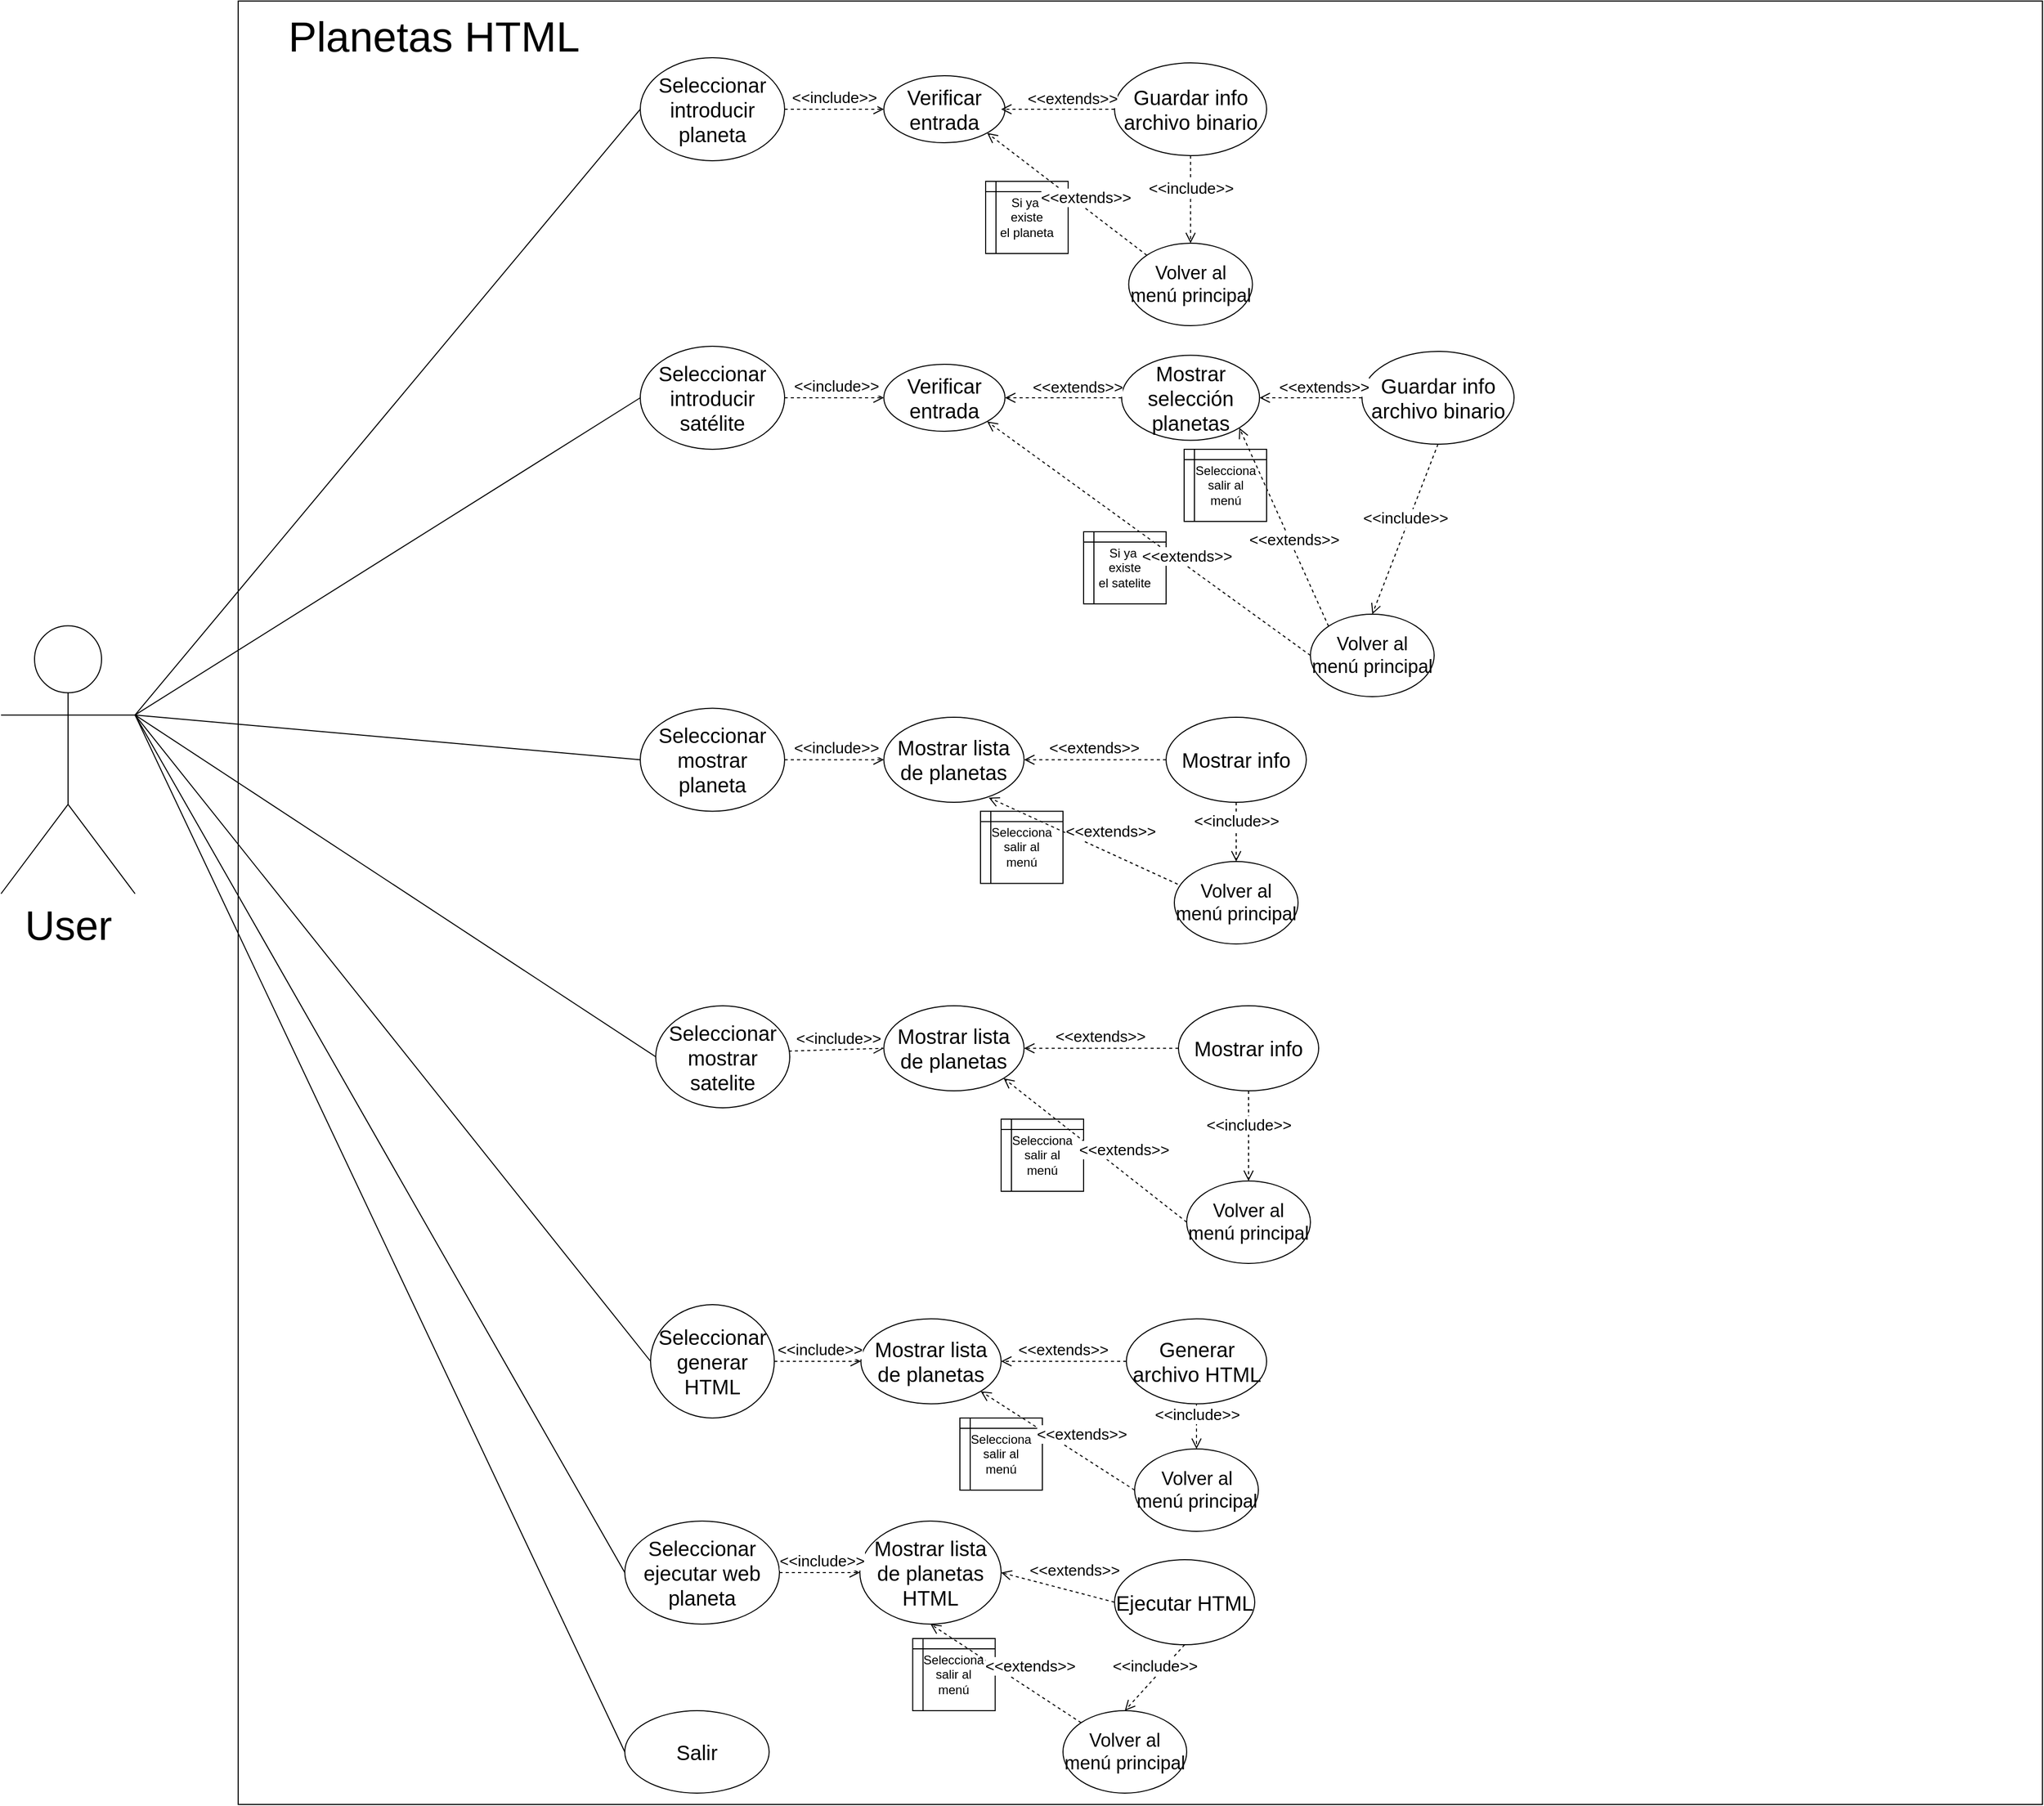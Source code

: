 <mxfile version="14.5.1" type="device"><diagram id="_r56Nfw8E0kzuanESfI_" name="Página-1"><mxGraphModel dx="4382" dy="2055" grid="1" gridSize="10" guides="1" tooltips="1" connect="1" arrows="1" fold="1" page="1" pageScale="1" pageWidth="827" pageHeight="1169" math="0" shadow="0"><root><mxCell id="0"/><mxCell id="1" parent="0"/><mxCell id="znI0yje59Tt9vk0t_crc-1" value="&lt;font style=&quot;font-size: 40px&quot;&gt;User&lt;/font&gt;" style="shape=umlActor;verticalLabelPosition=bottom;verticalAlign=top;html=1;outlineConnect=0;" vertex="1" parent="1"><mxGeometry x="-420" y="701.25" width="130" height="260" as="geometry"/></mxCell><mxCell id="znI0yje59Tt9vk0t_crc-2" value="" style="whiteSpace=wrap;html=1;aspect=fixed;" vertex="1" parent="1"><mxGeometry x="-190" y="95" width="1750" height="1750" as="geometry"/></mxCell><mxCell id="znI0yje59Tt9vk0t_crc-3" value="&lt;font style=&quot;font-size: 41px&quot;&gt;Planetas HTML&lt;/font&gt;" style="text;html=1;strokeColor=none;fillColor=none;align=center;verticalAlign=middle;whiteSpace=wrap;rounded=0;" vertex="1" parent="1"><mxGeometry x="-150" y="120" width="300" height="20" as="geometry"/></mxCell><mxCell id="znI0yje59Tt9vk0t_crc-4" value="&lt;font style=&quot;font-size: 20px&quot;&gt;Seleccionar introducir planeta&lt;/font&gt;" style="ellipse;whiteSpace=wrap;html=1;" vertex="1" parent="1"><mxGeometry x="200" y="150" width="140" height="100" as="geometry"/></mxCell><mxCell id="znI0yje59Tt9vk0t_crc-5" value="&lt;font style=&quot;font-size: 20px&quot;&gt;Seleccionar introducir satélite&lt;/font&gt;" style="ellipse;whiteSpace=wrap;html=1;" vertex="1" parent="1"><mxGeometry x="200" y="430" width="140" height="100" as="geometry"/></mxCell><mxCell id="znI0yje59Tt9vk0t_crc-6" value="&lt;font style=&quot;font-size: 20px&quot;&gt;Seleccionar mostrar planeta&lt;/font&gt;" style="ellipse;whiteSpace=wrap;html=1;" vertex="1" parent="1"><mxGeometry x="200" y="781.25" width="140" height="100" as="geometry"/></mxCell><mxCell id="znI0yje59Tt9vk0t_crc-7" value="&lt;font style=&quot;font-size: 20px&quot;&gt;Seleccionar mostrar satelite&lt;/font&gt;" style="ellipse;whiteSpace=wrap;html=1;" vertex="1" parent="1"><mxGeometry x="215" y="1070" width="130" height="99" as="geometry"/></mxCell><mxCell id="znI0yje59Tt9vk0t_crc-8" value="&lt;font style=&quot;font-size: 20px&quot;&gt;Seleccionar generar HTML&lt;/font&gt;" style="ellipse;whiteSpace=wrap;html=1;" vertex="1" parent="1"><mxGeometry x="210" y="1360" width="120" height="110" as="geometry"/></mxCell><mxCell id="znI0yje59Tt9vk0t_crc-9" value="&lt;font style=&quot;font-size: 20px&quot;&gt;Seleccionar ejecutar web planeta&lt;/font&gt;" style="ellipse;whiteSpace=wrap;html=1;" vertex="1" parent="1"><mxGeometry x="185" y="1570" width="150" height="100" as="geometry"/></mxCell><mxCell id="znI0yje59Tt9vk0t_crc-10" value="&lt;font style=&quot;font-size: 20px&quot;&gt;Salir&lt;/font&gt;" style="ellipse;whiteSpace=wrap;html=1;" vertex="1" parent="1"><mxGeometry x="185" y="1754" width="140" height="80" as="geometry"/></mxCell><mxCell id="znI0yje59Tt9vk0t_crc-11" value="&lt;font style=&quot;font-size: 20px&quot;&gt;Guardar info archivo binario&lt;/font&gt;" style="ellipse;whiteSpace=wrap;html=1;" vertex="1" parent="1"><mxGeometry x="660" y="155" width="147.5" height="90" as="geometry"/></mxCell><mxCell id="znI0yje59Tt9vk0t_crc-12" value="&lt;font style=&quot;font-size: 15px&quot;&gt;&amp;lt;&amp;lt;include&amp;gt;&amp;gt;&lt;/font&gt;" style="html=1;verticalAlign=bottom;endArrow=open;dashed=1;endSize=8;entryX=0;entryY=0.5;entryDx=0;entryDy=0;exitX=1;exitY=0.5;exitDx=0;exitDy=0;" edge="1" parent="1" source="znI0yje59Tt9vk0t_crc-4" target="znI0yje59Tt9vk0t_crc-17"><mxGeometry relative="1" as="geometry"><mxPoint x="620" y="390" as="sourcePoint"/><mxPoint x="540" y="390" as="targetPoint"/></mxGeometry></mxCell><mxCell id="znI0yje59Tt9vk0t_crc-13" value="Si ya&amp;nbsp;&lt;br&gt;existe&lt;br&gt;el planeta" style="shape=internalStorage;whiteSpace=wrap;html=1;backgroundOutline=1;dx=10;dy=10;" vertex="1" parent="1"><mxGeometry x="535" y="270" width="80" height="70" as="geometry"/></mxCell><mxCell id="znI0yje59Tt9vk0t_crc-14" value="&lt;font style=&quot;font-size: 18px&quot;&gt;Volver al menú principal&lt;/font&gt;" style="ellipse;whiteSpace=wrap;html=1;" vertex="1" parent="1"><mxGeometry x="673.75" y="330" width="120" height="80" as="geometry"/></mxCell><mxCell id="znI0yje59Tt9vk0t_crc-15" value="&lt;font style=&quot;font-size: 15px&quot;&gt;&amp;lt;&amp;lt;extends&amp;gt;&amp;gt;&lt;/font&gt;" style="html=1;verticalAlign=bottom;endArrow=open;dashed=1;endSize=8;entryX=1;entryY=1;entryDx=0;entryDy=0;exitX=0;exitY=0;exitDx=0;exitDy=0;" edge="1" parent="1" source="znI0yje59Tt9vk0t_crc-14" target="znI0yje59Tt9vk0t_crc-17"><mxGeometry x="-0.241" y="1" relative="1" as="geometry"><mxPoint x="350" y="210" as="sourcePoint"/><mxPoint x="550" y="210" as="targetPoint"/><mxPoint as="offset"/></mxGeometry></mxCell><mxCell id="znI0yje59Tt9vk0t_crc-17" value="&lt;font style=&quot;font-size: 20px&quot;&gt;Verificar entrada&lt;/font&gt;" style="ellipse;whiteSpace=wrap;html=1;" vertex="1" parent="1"><mxGeometry x="436.25" y="167.5" width="117.5" height="65" as="geometry"/></mxCell><mxCell id="znI0yje59Tt9vk0t_crc-18" value="&lt;font style=&quot;font-size: 15px&quot;&gt;&amp;lt;&amp;lt;extends&amp;gt;&amp;gt;&lt;/font&gt;" style="html=1;verticalAlign=bottom;endArrow=open;dashed=1;endSize=8;exitX=0;exitY=0.5;exitDx=0;exitDy=0;" edge="1" parent="1" source="znI0yje59Tt9vk0t_crc-11"><mxGeometry x="-0.241" y="1" relative="1" as="geometry"><mxPoint x="667.574" y="351.716" as="sourcePoint"/><mxPoint x="550" y="200" as="targetPoint"/><mxPoint as="offset"/></mxGeometry></mxCell><mxCell id="znI0yje59Tt9vk0t_crc-19" value="&lt;font style=&quot;font-size: 20px&quot;&gt;Verificar entrada&lt;/font&gt;" style="ellipse;whiteSpace=wrap;html=1;" vertex="1" parent="1"><mxGeometry x="436.25" y="447.5" width="117.5" height="65" as="geometry"/></mxCell><mxCell id="znI0yje59Tt9vk0t_crc-20" value="&lt;font style=&quot;font-size: 15px&quot;&gt;&amp;lt;&amp;lt;include&amp;gt;&amp;gt;&lt;/font&gt;" style="html=1;verticalAlign=bottom;endArrow=open;dashed=1;endSize=8;entryX=0;entryY=0.5;entryDx=0;entryDy=0;exitX=1;exitY=0.5;exitDx=0;exitDy=0;" edge="1" parent="1" source="znI0yje59Tt9vk0t_crc-5" target="znI0yje59Tt9vk0t_crc-19"><mxGeometry x="0.039" relative="1" as="geometry"><mxPoint x="350" y="210" as="sourcePoint"/><mxPoint x="446.25" y="210" as="targetPoint"/><mxPoint as="offset"/></mxGeometry></mxCell><mxCell id="znI0yje59Tt9vk0t_crc-21" value="&lt;font style=&quot;font-size: 20px&quot;&gt;Guardar info archivo binario&lt;/font&gt;" style="ellipse;whiteSpace=wrap;html=1;" vertex="1" parent="1"><mxGeometry x="900" y="435" width="147.5" height="90" as="geometry"/></mxCell><mxCell id="znI0yje59Tt9vk0t_crc-22" value="&lt;font style=&quot;font-size: 15px&quot;&gt;&amp;lt;&amp;lt;extends&amp;gt;&amp;gt;&lt;/font&gt;" style="html=1;verticalAlign=bottom;endArrow=open;dashed=1;endSize=8;exitX=0;exitY=0.5;exitDx=0;exitDy=0;entryX=1;entryY=0.5;entryDx=0;entryDy=0;" edge="1" parent="1" source="znI0yje59Tt9vk0t_crc-21" target="znI0yje59Tt9vk0t_crc-28"><mxGeometry x="-0.241" y="1" relative="1" as="geometry"><mxPoint x="670" y="210" as="sourcePoint"/><mxPoint x="560" y="210" as="targetPoint"/><mxPoint as="offset"/></mxGeometry></mxCell><mxCell id="znI0yje59Tt9vk0t_crc-23" value="&lt;font style=&quot;font-size: 18px&quot;&gt;Volver al menú principal&lt;/font&gt;" style="ellipse;whiteSpace=wrap;html=1;" vertex="1" parent="1"><mxGeometry x="850" y="690" width="120" height="80" as="geometry"/></mxCell><mxCell id="znI0yje59Tt9vk0t_crc-24" value="&lt;font style=&quot;font-size: 15px&quot;&gt;&amp;lt;&amp;lt;include&amp;gt;&amp;gt;&lt;/font&gt;" style="html=1;verticalAlign=bottom;endArrow=open;dashed=1;endSize=8;entryX=0.5;entryY=0;entryDx=0;entryDy=0;exitX=0.5;exitY=1;exitDx=0;exitDy=0;" edge="1" parent="1" source="znI0yje59Tt9vk0t_crc-11" target="znI0yje59Tt9vk0t_crc-14"><mxGeometry relative="1" as="geometry"><mxPoint x="350" y="210" as="sourcePoint"/><mxPoint x="446.25" y="210" as="targetPoint"/></mxGeometry></mxCell><mxCell id="znI0yje59Tt9vk0t_crc-25" value="&lt;font style=&quot;font-size: 15px&quot;&gt;&amp;lt;&amp;lt;include&amp;gt;&amp;gt;&lt;/font&gt;" style="html=1;verticalAlign=bottom;endArrow=open;dashed=1;endSize=8;entryX=0.5;entryY=0;entryDx=0;entryDy=0;exitX=0.5;exitY=1;exitDx=0;exitDy=0;" edge="1" parent="1" source="znI0yje59Tt9vk0t_crc-21" target="znI0yje59Tt9vk0t_crc-23"><mxGeometry relative="1" as="geometry"><mxPoint x="360" y="220" as="sourcePoint"/><mxPoint x="456.25" y="220" as="targetPoint"/></mxGeometry></mxCell><mxCell id="znI0yje59Tt9vk0t_crc-27" value="Si ya&amp;nbsp;&lt;br&gt;existe&lt;br&gt;el satelite" style="shape=internalStorage;whiteSpace=wrap;html=1;backgroundOutline=1;dx=10;dy=10;" vertex="1" parent="1"><mxGeometry x="630" y="610" width="80" height="70" as="geometry"/></mxCell><mxCell id="znI0yje59Tt9vk0t_crc-26" value="&lt;font style=&quot;font-size: 15px&quot;&gt;&amp;lt;&amp;lt;extends&amp;gt;&amp;gt;&lt;/font&gt;" style="html=1;verticalAlign=bottom;endArrow=open;dashed=1;endSize=8;entryX=1;entryY=1;entryDx=0;entryDy=0;exitX=0;exitY=0.5;exitDx=0;exitDy=0;" edge="1" parent="1" source="znI0yje59Tt9vk0t_crc-23" target="znI0yje59Tt9vk0t_crc-19"><mxGeometry x="-0.241" y="1" relative="1" as="geometry"><mxPoint x="701.324" y="351.716" as="sourcePoint"/><mxPoint x="546.598" y="232.95" as="targetPoint"/><mxPoint as="offset"/></mxGeometry></mxCell><mxCell id="znI0yje59Tt9vk0t_crc-28" value="&lt;font style=&quot;font-size: 20px&quot;&gt;Mostrar selección planetas&lt;/font&gt;" style="ellipse;whiteSpace=wrap;html=1;" vertex="1" parent="1"><mxGeometry x="666.88" y="438.75" width="133.75" height="82.5" as="geometry"/></mxCell><mxCell id="znI0yje59Tt9vk0t_crc-29" value="&lt;font style=&quot;font-size: 15px&quot;&gt;&amp;lt;&amp;lt;extends&amp;gt;&amp;gt;&lt;/font&gt;" style="html=1;verticalAlign=bottom;endArrow=open;dashed=1;endSize=8;exitX=0;exitY=0.5;exitDx=0;exitDy=0;entryX=1;entryY=0.5;entryDx=0;entryDy=0;" edge="1" parent="1" source="znI0yje59Tt9vk0t_crc-28" target="znI0yje59Tt9vk0t_crc-19"><mxGeometry x="-0.241" y="1" relative="1" as="geometry"><mxPoint x="910" y="490" as="sourcePoint"/><mxPoint x="793.75" y="490" as="targetPoint"/><mxPoint as="offset"/></mxGeometry></mxCell><mxCell id="znI0yje59Tt9vk0t_crc-31" value="&lt;font style=&quot;font-size: 20px&quot;&gt;Mostrar lista de planetas&lt;/font&gt;" style="ellipse;whiteSpace=wrap;html=1;" vertex="1" parent="1"><mxGeometry x="436.25" y="790" width="136" height="82.5" as="geometry"/></mxCell><mxCell id="znI0yje59Tt9vk0t_crc-32" value="&lt;font style=&quot;font-size: 15px&quot;&gt;&amp;lt;&amp;lt;include&amp;gt;&amp;gt;&lt;/font&gt;" style="html=1;verticalAlign=bottom;endArrow=open;dashed=1;endSize=8;entryX=0;entryY=0.5;entryDx=0;entryDy=0;exitX=1;exitY=0.5;exitDx=0;exitDy=0;" edge="1" parent="1" source="znI0yje59Tt9vk0t_crc-6" target="znI0yje59Tt9vk0t_crc-31"><mxGeometry x="0.039" relative="1" as="geometry"><mxPoint x="350" y="490" as="sourcePoint"/><mxPoint x="446.25" y="490" as="targetPoint"/><mxPoint as="offset"/></mxGeometry></mxCell><mxCell id="znI0yje59Tt9vk0t_crc-34" value="&lt;font style=&quot;font-size: 20px&quot;&gt;Mostrar info&lt;/font&gt;" style="ellipse;whiteSpace=wrap;html=1;" vertex="1" parent="1"><mxGeometry x="710" y="790" width="136" height="82.5" as="geometry"/></mxCell><mxCell id="znI0yje59Tt9vk0t_crc-35" value="&lt;font style=&quot;font-size: 18px&quot;&gt;Volver al menú principal&lt;/font&gt;" style="ellipse;whiteSpace=wrap;html=1;" vertex="1" parent="1"><mxGeometry x="718" y="930" width="120" height="80" as="geometry"/></mxCell><mxCell id="znI0yje59Tt9vk0t_crc-36" value="&lt;font style=&quot;font-size: 15px&quot;&gt;&amp;lt;&amp;lt;extends&amp;gt;&amp;gt;&lt;/font&gt;" style="html=1;verticalAlign=bottom;endArrow=open;dashed=1;endSize=8;entryX=1;entryY=0.5;entryDx=0;entryDy=0;exitX=0;exitY=0.5;exitDx=0;exitDy=0;" edge="1" parent="1" source="znI0yje59Tt9vk0t_crc-34" target="znI0yje59Tt9vk0t_crc-31"><mxGeometry x="0.016" relative="1" as="geometry"><mxPoint x="877.574" y="711.716" as="sourcePoint"/><mxPoint x="790.875" y="519.271" as="targetPoint"/><mxPoint as="offset"/></mxGeometry></mxCell><mxCell id="znI0yje59Tt9vk0t_crc-38" value="Selecciona&lt;br&gt;salir al&lt;br&gt;menú" style="shape=internalStorage;whiteSpace=wrap;html=1;backgroundOutline=1;dx=10;dy=10;" vertex="1" parent="1"><mxGeometry x="727.5" y="530" width="80" height="70" as="geometry"/></mxCell><mxCell id="znI0yje59Tt9vk0t_crc-30" value="&lt;font style=&quot;font-size: 15px&quot;&gt;&amp;lt;&amp;lt;extends&amp;gt;&amp;gt;&lt;/font&gt;" style="html=1;verticalAlign=bottom;endArrow=open;dashed=1;endSize=8;entryX=1;entryY=1;entryDx=0;entryDy=0;exitX=0;exitY=0;exitDx=0;exitDy=0;" edge="1" parent="1" source="znI0yje59Tt9vk0t_crc-23" target="znI0yje59Tt9vk0t_crc-28"><mxGeometry x="-0.241" y="1" relative="1" as="geometry"><mxPoint x="860" y="740" as="sourcePoint"/><mxPoint x="546.598" y="512.95" as="targetPoint"/><mxPoint as="offset"/></mxGeometry></mxCell><mxCell id="znI0yje59Tt9vk0t_crc-39" value="Selecciona&lt;br&gt;salir al&lt;br&gt;menú" style="shape=internalStorage;whiteSpace=wrap;html=1;backgroundOutline=1;dx=10;dy=10;" vertex="1" parent="1"><mxGeometry x="530" y="881.25" width="80" height="70" as="geometry"/></mxCell><mxCell id="znI0yje59Tt9vk0t_crc-37" value="&lt;font style=&quot;font-size: 15px&quot;&gt;&amp;lt;&amp;lt;extends&amp;gt;&amp;gt;&lt;/font&gt;" style="html=1;verticalAlign=bottom;endArrow=open;dashed=1;endSize=8;entryX=0.748;entryY=0.945;entryDx=0;entryDy=0;exitX=0.027;exitY=0.275;exitDx=0;exitDy=0;exitPerimeter=0;entryPerimeter=0;" edge="1" parent="1" source="znI0yje59Tt9vk0t_crc-35" target="znI0yje59Tt9vk0t_crc-31"><mxGeometry x="-0.256" y="-8" relative="1" as="geometry"><mxPoint x="720" y="841.25" as="sourcePoint"/><mxPoint x="582.25" y="841.25" as="targetPoint"/><mxPoint y="-1" as="offset"/></mxGeometry></mxCell><mxCell id="znI0yje59Tt9vk0t_crc-40" value="&lt;font style=&quot;font-size: 20px&quot;&gt;Mostrar lista de planetas&lt;/font&gt;" style="ellipse;whiteSpace=wrap;html=1;" vertex="1" parent="1"><mxGeometry x="436.25" y="1070" width="136" height="82.5" as="geometry"/></mxCell><mxCell id="znI0yje59Tt9vk0t_crc-41" value="&lt;font style=&quot;font-size: 15px&quot;&gt;&amp;lt;&amp;lt;include&amp;gt;&amp;gt;&lt;/font&gt;" style="html=1;verticalAlign=bottom;endArrow=open;dashed=1;endSize=8;entryX=0;entryY=0.5;entryDx=0;entryDy=0;exitX=0.992;exitY=0.444;exitDx=0;exitDy=0;exitPerimeter=0;" edge="1" parent="1" source="znI0yje59Tt9vk0t_crc-7" target="znI0yje59Tt9vk0t_crc-40"><mxGeometry x="0.039" relative="1" as="geometry"><mxPoint x="350" y="841.25" as="sourcePoint"/><mxPoint x="446.25" y="841.25" as="targetPoint"/><mxPoint as="offset"/></mxGeometry></mxCell><mxCell id="znI0yje59Tt9vk0t_crc-42" value="&lt;font style=&quot;font-size: 20px&quot;&gt;Mostrar info&lt;/font&gt;" style="ellipse;whiteSpace=wrap;html=1;" vertex="1" parent="1"><mxGeometry x="722" y="1070" width="136" height="82.5" as="geometry"/></mxCell><mxCell id="znI0yje59Tt9vk0t_crc-43" value="&lt;font style=&quot;font-size: 15px&quot;&gt;&amp;lt;&amp;lt;extends&amp;gt;&amp;gt;&lt;/font&gt;" style="html=1;verticalAlign=bottom;endArrow=open;dashed=1;endSize=8;entryX=1;entryY=0.5;entryDx=0;entryDy=0;exitX=0;exitY=0.5;exitDx=0;exitDy=0;" edge="1" parent="1" source="znI0yje59Tt9vk0t_crc-42" target="znI0yje59Tt9vk0t_crc-40"><mxGeometry x="0.016" relative="1" as="geometry"><mxPoint x="720" y="841.25" as="sourcePoint"/><mxPoint x="582.25" y="841.25" as="targetPoint"/><mxPoint as="offset"/></mxGeometry></mxCell><mxCell id="znI0yje59Tt9vk0t_crc-44" value="&lt;font style=&quot;font-size: 18px&quot;&gt;Volver al menú principal&lt;/font&gt;" style="ellipse;whiteSpace=wrap;html=1;" vertex="1" parent="1"><mxGeometry x="730" y="1240" width="120" height="80" as="geometry"/></mxCell><mxCell id="znI0yje59Tt9vk0t_crc-46" value="Selecciona&lt;br&gt;salir al&lt;br&gt;menú" style="shape=internalStorage;whiteSpace=wrap;html=1;backgroundOutline=1;dx=10;dy=10;" vertex="1" parent="1"><mxGeometry x="550" y="1180" width="80" height="70" as="geometry"/></mxCell><mxCell id="znI0yje59Tt9vk0t_crc-45" value="&lt;font style=&quot;font-size: 15px&quot;&gt;&amp;lt;&amp;lt;extends&amp;gt;&amp;gt;&lt;/font&gt;" style="html=1;verticalAlign=bottom;endArrow=open;dashed=1;endSize=8;entryX=1;entryY=1;entryDx=0;entryDy=0;exitX=0;exitY=0.5;exitDx=0;exitDy=0;" edge="1" parent="1" source="znI0yje59Tt9vk0t_crc-44" target="znI0yje59Tt9vk0t_crc-40"><mxGeometry x="-0.256" y="-8" relative="1" as="geometry"><mxPoint x="731.24" y="962" as="sourcePoint"/><mxPoint x="547.978" y="877.963" as="targetPoint"/><mxPoint y="-1" as="offset"/></mxGeometry></mxCell><mxCell id="znI0yje59Tt9vk0t_crc-47" value="&lt;font style=&quot;font-size: 20px&quot;&gt;Mostrar lista de planetas&lt;/font&gt;" style="ellipse;whiteSpace=wrap;html=1;" vertex="1" parent="1"><mxGeometry x="414" y="1373.75" width="136" height="82.5" as="geometry"/></mxCell><mxCell id="znI0yje59Tt9vk0t_crc-48" value="&lt;font style=&quot;font-size: 15px&quot;&gt;&amp;lt;&amp;lt;include&amp;gt;&amp;gt;&lt;/font&gt;" style="html=1;verticalAlign=bottom;endArrow=open;dashed=1;endSize=8;entryX=0;entryY=0.5;entryDx=0;entryDy=0;exitX=1;exitY=0.5;exitDx=0;exitDy=0;" edge="1" parent="1" source="znI0yje59Tt9vk0t_crc-8" target="znI0yje59Tt9vk0t_crc-47"><mxGeometry x="0.039" relative="1" as="geometry"><mxPoint x="353.96" y="1123.956" as="sourcePoint"/><mxPoint x="446.25" y="1121.25" as="targetPoint"/><mxPoint as="offset"/></mxGeometry></mxCell><mxCell id="znI0yje59Tt9vk0t_crc-49" value="&lt;font style=&quot;font-size: 20px&quot;&gt;Generar archivo HTML&lt;/font&gt;" style="ellipse;whiteSpace=wrap;html=1;" vertex="1" parent="1"><mxGeometry x="671.5" y="1373.75" width="136" height="82.5" as="geometry"/></mxCell><mxCell id="znI0yje59Tt9vk0t_crc-50" value="&lt;font style=&quot;font-size: 18px&quot;&gt;Volver al menú principal&lt;/font&gt;" style="ellipse;whiteSpace=wrap;html=1;" vertex="1" parent="1"><mxGeometry x="679.5" y="1500" width="120" height="80" as="geometry"/></mxCell><mxCell id="znI0yje59Tt9vk0t_crc-51" value="&lt;font style=&quot;font-size: 15px&quot;&gt;&amp;lt;&amp;lt;extends&amp;gt;&amp;gt;&lt;/font&gt;" style="html=1;verticalAlign=bottom;endArrow=open;dashed=1;endSize=8;entryX=1;entryY=0.5;entryDx=0;entryDy=0;exitX=0;exitY=0.5;exitDx=0;exitDy=0;" edge="1" parent="1" source="znI0yje59Tt9vk0t_crc-49" target="znI0yje59Tt9vk0t_crc-47"><mxGeometry x="0.016" relative="1" as="geometry"><mxPoint x="724.0" y="1121.25" as="sourcePoint"/><mxPoint x="582.25" y="1121.25" as="targetPoint"/><mxPoint as="offset"/></mxGeometry></mxCell><mxCell id="znI0yje59Tt9vk0t_crc-53" value="Selecciona&lt;br&gt;salir al&lt;br&gt;menú" style="shape=internalStorage;whiteSpace=wrap;html=1;backgroundOutline=1;dx=10;dy=10;" vertex="1" parent="1"><mxGeometry x="510" y="1470" width="80" height="70" as="geometry"/></mxCell><mxCell id="znI0yje59Tt9vk0t_crc-52" value="&lt;font style=&quot;font-size: 15px&quot;&gt;&amp;lt;&amp;lt;extends&amp;gt;&amp;gt;&lt;/font&gt;" style="html=1;verticalAlign=bottom;endArrow=open;dashed=1;endSize=8;entryX=1;entryY=1;entryDx=0;entryDy=0;exitX=0;exitY=0.5;exitDx=0;exitDy=0;" edge="1" parent="1" source="znI0yje59Tt9vk0t_crc-50" target="znI0yje59Tt9vk0t_crc-47"><mxGeometry x="-0.256" y="-8" relative="1" as="geometry"><mxPoint x="740" y="1290" as="sourcePoint"/><mxPoint x="562.596" y="1150.258" as="targetPoint"/><mxPoint y="-1" as="offset"/></mxGeometry></mxCell><mxCell id="znI0yje59Tt9vk0t_crc-54" value="&lt;font style=&quot;font-size: 20px&quot;&gt;Mostrar lista de planetas&lt;br&gt;HTML&lt;br&gt;&lt;/font&gt;" style="ellipse;whiteSpace=wrap;html=1;" vertex="1" parent="1"><mxGeometry x="413" y="1570" width="137" height="100" as="geometry"/></mxCell><mxCell id="znI0yje59Tt9vk0t_crc-55" value="&lt;font style=&quot;font-size: 15px&quot;&gt;&amp;lt;&amp;lt;include&amp;gt;&amp;gt;&lt;/font&gt;" style="html=1;verticalAlign=bottom;endArrow=open;dashed=1;endSize=8;entryX=0;entryY=0.5;entryDx=0;entryDy=0;exitX=1;exitY=0.5;exitDx=0;exitDy=0;" edge="1" parent="1" source="znI0yje59Tt9vk0t_crc-9" target="znI0yje59Tt9vk0t_crc-54"><mxGeometry x="0.039" relative="1" as="geometry"><mxPoint x="340" y="1425" as="sourcePoint"/><mxPoint x="424.0" y="1425" as="targetPoint"/><mxPoint as="offset"/></mxGeometry></mxCell><mxCell id="znI0yje59Tt9vk0t_crc-56" value="&lt;font style=&quot;font-size: 20px&quot;&gt;Ejecutar HTML&lt;/font&gt;" style="ellipse;whiteSpace=wrap;html=1;" vertex="1" parent="1"><mxGeometry x="660" y="1607.5" width="136" height="82.5" as="geometry"/></mxCell><mxCell id="znI0yje59Tt9vk0t_crc-57" value="&lt;font style=&quot;font-size: 18px&quot;&gt;Volver al menú principal&lt;/font&gt;" style="ellipse;whiteSpace=wrap;html=1;" vertex="1" parent="1"><mxGeometry x="610" y="1754" width="120" height="80" as="geometry"/></mxCell><mxCell id="znI0yje59Tt9vk0t_crc-59" value="&lt;font style=&quot;font-size: 15px&quot;&gt;&amp;lt;&amp;lt;extends&amp;gt;&amp;gt;&lt;/font&gt;" style="html=1;verticalAlign=bottom;endArrow=open;dashed=1;endSize=8;entryX=1;entryY=0.5;entryDx=0;entryDy=0;exitX=0;exitY=0.5;exitDx=0;exitDy=0;" edge="1" parent="1" source="znI0yje59Tt9vk0t_crc-56" target="znI0yje59Tt9vk0t_crc-54"><mxGeometry x="-0.256" y="-8" relative="1" as="geometry"><mxPoint x="699.5" y="1560" as="sourcePoint"/><mxPoint x="550.15" y="1464.128" as="targetPoint"/><mxPoint y="-1" as="offset"/></mxGeometry></mxCell><mxCell id="znI0yje59Tt9vk0t_crc-60" value="Selecciona&lt;br&gt;salir al&lt;br&gt;menú" style="shape=internalStorage;whiteSpace=wrap;html=1;backgroundOutline=1;dx=10;dy=10;" vertex="1" parent="1"><mxGeometry x="464.25" y="1684" width="80" height="70" as="geometry"/></mxCell><mxCell id="znI0yje59Tt9vk0t_crc-58" value="&lt;font style=&quot;font-size: 15px&quot;&gt;&amp;lt;&amp;lt;extends&amp;gt;&amp;gt;&lt;/font&gt;" style="html=1;verticalAlign=bottom;endArrow=open;dashed=1;endSize=8;entryX=0.5;entryY=1;entryDx=0;entryDy=0;exitX=0;exitY=0;exitDx=0;exitDy=0;" edge="1" parent="1" source="znI0yje59Tt9vk0t_crc-57" target="znI0yje59Tt9vk0t_crc-54"><mxGeometry x="-0.256" y="-8" relative="1" as="geometry"><mxPoint x="689.5" y="1550" as="sourcePoint"/><mxPoint x="540.15" y="1454.128" as="targetPoint"/><mxPoint y="-1" as="offset"/></mxGeometry></mxCell><mxCell id="znI0yje59Tt9vk0t_crc-61" value="&lt;font style=&quot;font-size: 15px&quot;&gt;&amp;lt;&amp;lt;include&amp;gt;&amp;gt;&lt;/font&gt;" style="html=1;verticalAlign=bottom;endArrow=open;dashed=1;endSize=8;entryX=0.5;entryY=0;entryDx=0;entryDy=0;exitX=0.5;exitY=1;exitDx=0;exitDy=0;" edge="1" parent="1" source="znI0yje59Tt9vk0t_crc-34" target="znI0yje59Tt9vk0t_crc-35"><mxGeometry relative="1" as="geometry"><mxPoint x="983.75" y="535" as="sourcePoint"/><mxPoint x="920" y="700" as="targetPoint"/></mxGeometry></mxCell><mxCell id="znI0yje59Tt9vk0t_crc-62" value="&lt;font style=&quot;font-size: 15px&quot;&gt;&amp;lt;&amp;lt;include&amp;gt;&amp;gt;&lt;/font&gt;" style="html=1;verticalAlign=bottom;endArrow=open;dashed=1;endSize=8;entryX=0.5;entryY=0;entryDx=0;entryDy=0;exitX=0.5;exitY=1;exitDx=0;exitDy=0;" edge="1" parent="1" source="znI0yje59Tt9vk0t_crc-42" target="znI0yje59Tt9vk0t_crc-44"><mxGeometry relative="1" as="geometry"><mxPoint x="993.75" y="545" as="sourcePoint"/><mxPoint x="930" y="710" as="targetPoint"/></mxGeometry></mxCell><mxCell id="znI0yje59Tt9vk0t_crc-63" value="&lt;font style=&quot;font-size: 15px&quot;&gt;&amp;lt;&amp;lt;include&amp;gt;&amp;gt;&lt;/font&gt;" style="html=1;verticalAlign=bottom;endArrow=open;dashed=1;endSize=8;entryX=0.5;entryY=0;entryDx=0;entryDy=0;exitX=0.5;exitY=1;exitDx=0;exitDy=0;" edge="1" parent="1" source="znI0yje59Tt9vk0t_crc-49" target="znI0yje59Tt9vk0t_crc-50"><mxGeometry relative="1" as="geometry"><mxPoint x="800" y="1162.5" as="sourcePoint"/><mxPoint x="800" y="1250" as="targetPoint"/></mxGeometry></mxCell><mxCell id="znI0yje59Tt9vk0t_crc-64" value="&lt;font style=&quot;font-size: 15px&quot;&gt;&amp;lt;&amp;lt;include&amp;gt;&amp;gt;&lt;/font&gt;" style="html=1;verticalAlign=bottom;endArrow=open;dashed=1;endSize=8;entryX=0.5;entryY=0;entryDx=0;entryDy=0;exitX=0.5;exitY=1;exitDx=0;exitDy=0;" edge="1" parent="1" source="znI0yje59Tt9vk0t_crc-56" target="znI0yje59Tt9vk0t_crc-57"><mxGeometry relative="1" as="geometry"><mxPoint x="810" y="1172.5" as="sourcePoint"/><mxPoint x="810" y="1260" as="targetPoint"/></mxGeometry></mxCell><mxCell id="znI0yje59Tt9vk0t_crc-65" value="" style="endArrow=none;html=1;exitX=1;exitY=0.333;exitDx=0;exitDy=0;exitPerimeter=0;entryX=0;entryY=0.5;entryDx=0;entryDy=0;" edge="1" parent="1" source="znI0yje59Tt9vk0t_crc-1" target="znI0yje59Tt9vk0t_crc-4"><mxGeometry width="50" height="50" relative="1" as="geometry"><mxPoint x="380" y="900" as="sourcePoint"/><mxPoint x="430" y="850" as="targetPoint"/></mxGeometry></mxCell><mxCell id="znI0yje59Tt9vk0t_crc-66" value="" style="endArrow=none;html=1;exitX=0;exitY=0.5;exitDx=0;exitDy=0;entryX=1;entryY=0.333;entryDx=0;entryDy=0;entryPerimeter=0;" edge="1" parent="1" source="znI0yje59Tt9vk0t_crc-5" target="znI0yje59Tt9vk0t_crc-1"><mxGeometry width="50" height="50" relative="1" as="geometry"><mxPoint x="-280.0" y="797.917" as="sourcePoint"/><mxPoint x="210" y="210" as="targetPoint"/></mxGeometry></mxCell><mxCell id="znI0yje59Tt9vk0t_crc-67" value="" style="endArrow=none;html=1;exitX=0;exitY=0.5;exitDx=0;exitDy=0;entryX=1;entryY=0.333;entryDx=0;entryDy=0;entryPerimeter=0;" edge="1" parent="1" source="znI0yje59Tt9vk0t_crc-6" target="znI0yje59Tt9vk0t_crc-1"><mxGeometry width="50" height="50" relative="1" as="geometry"><mxPoint x="-270.0" y="807.917" as="sourcePoint"/><mxPoint x="220" y="220" as="targetPoint"/></mxGeometry></mxCell><mxCell id="znI0yje59Tt9vk0t_crc-68" value="" style="endArrow=none;html=1;exitX=0;exitY=0.5;exitDx=0;exitDy=0;entryX=1;entryY=0.333;entryDx=0;entryDy=0;entryPerimeter=0;" edge="1" parent="1" source="znI0yje59Tt9vk0t_crc-7" target="znI0yje59Tt9vk0t_crc-1"><mxGeometry width="50" height="50" relative="1" as="geometry"><mxPoint x="-260.0" y="817.917" as="sourcePoint"/><mxPoint x="230" y="230" as="targetPoint"/></mxGeometry></mxCell><mxCell id="znI0yje59Tt9vk0t_crc-69" value="" style="endArrow=none;html=1;exitX=0;exitY=0.5;exitDx=0;exitDy=0;entryX=1;entryY=0.333;entryDx=0;entryDy=0;entryPerimeter=0;" edge="1" parent="1" source="znI0yje59Tt9vk0t_crc-8" target="znI0yje59Tt9vk0t_crc-1"><mxGeometry width="50" height="50" relative="1" as="geometry"><mxPoint x="-250.0" y="827.917" as="sourcePoint"/><mxPoint x="240" y="240" as="targetPoint"/></mxGeometry></mxCell><mxCell id="znI0yje59Tt9vk0t_crc-70" value="" style="endArrow=none;html=1;exitX=0;exitY=0.5;exitDx=0;exitDy=0;entryX=1;entryY=0.333;entryDx=0;entryDy=0;entryPerimeter=0;" edge="1" parent="1" source="znI0yje59Tt9vk0t_crc-9" target="znI0yje59Tt9vk0t_crc-1"><mxGeometry width="50" height="50" relative="1" as="geometry"><mxPoint x="-240.0" y="837.917" as="sourcePoint"/><mxPoint x="250" y="250" as="targetPoint"/></mxGeometry></mxCell><mxCell id="znI0yje59Tt9vk0t_crc-71" value="" style="endArrow=none;html=1;exitX=0;exitY=0.5;exitDx=0;exitDy=0;entryX=1;entryY=0.333;entryDx=0;entryDy=0;entryPerimeter=0;" edge="1" parent="1" source="znI0yje59Tt9vk0t_crc-10" target="znI0yje59Tt9vk0t_crc-1"><mxGeometry width="50" height="50" relative="1" as="geometry"><mxPoint x="-230.0" y="847.917" as="sourcePoint"/><mxPoint x="260" y="260" as="targetPoint"/></mxGeometry></mxCell></root></mxGraphModel></diagram></mxfile>